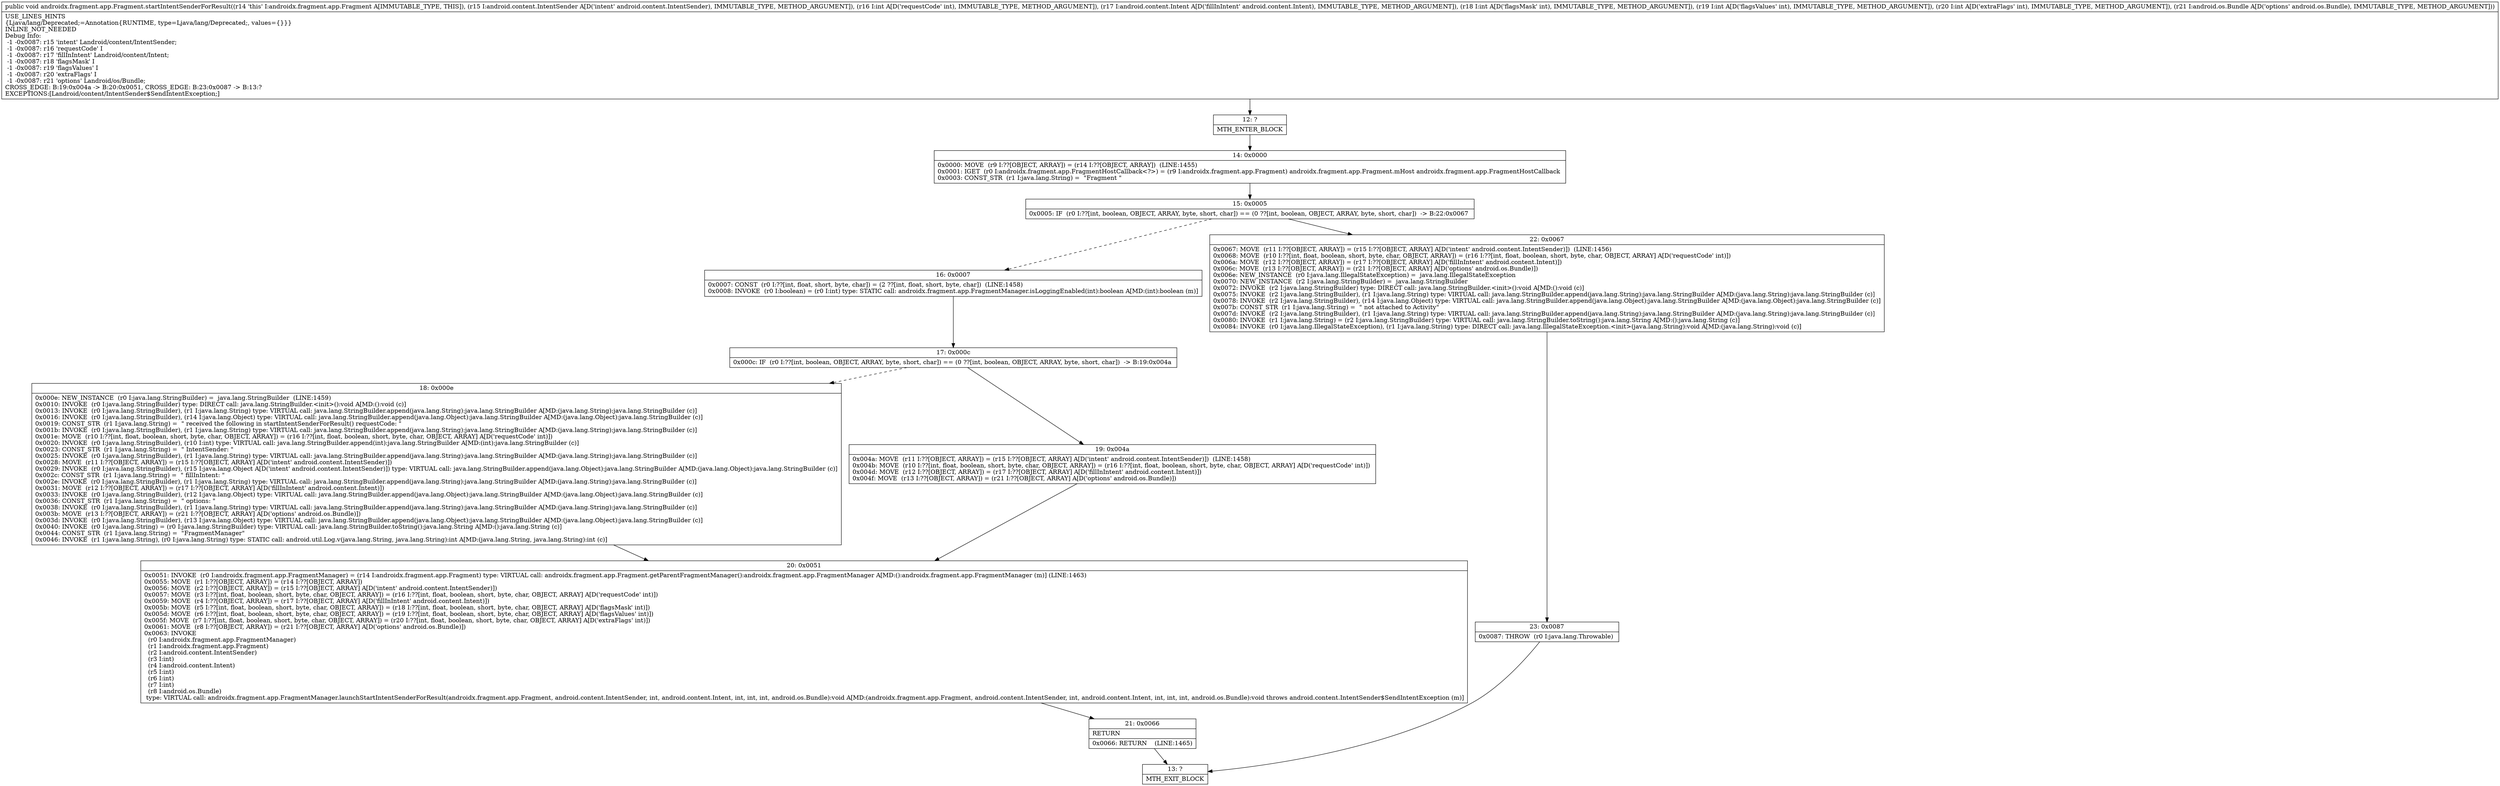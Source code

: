 digraph "CFG forandroidx.fragment.app.Fragment.startIntentSenderForResult(Landroid\/content\/IntentSender;ILandroid\/content\/Intent;IIILandroid\/os\/Bundle;)V" {
Node_12 [shape=record,label="{12\:\ ?|MTH_ENTER_BLOCK\l}"];
Node_14 [shape=record,label="{14\:\ 0x0000|0x0000: MOVE  (r9 I:??[OBJECT, ARRAY]) = (r14 I:??[OBJECT, ARRAY])  (LINE:1455)\l0x0001: IGET  (r0 I:androidx.fragment.app.FragmentHostCallback\<?\>) = (r9 I:androidx.fragment.app.Fragment) androidx.fragment.app.Fragment.mHost androidx.fragment.app.FragmentHostCallback \l0x0003: CONST_STR  (r1 I:java.lang.String) =  \"Fragment \" \l}"];
Node_15 [shape=record,label="{15\:\ 0x0005|0x0005: IF  (r0 I:??[int, boolean, OBJECT, ARRAY, byte, short, char]) == (0 ??[int, boolean, OBJECT, ARRAY, byte, short, char])  \-\> B:22:0x0067 \l}"];
Node_16 [shape=record,label="{16\:\ 0x0007|0x0007: CONST  (r0 I:??[int, float, short, byte, char]) = (2 ??[int, float, short, byte, char])  (LINE:1458)\l0x0008: INVOKE  (r0 I:boolean) = (r0 I:int) type: STATIC call: androidx.fragment.app.FragmentManager.isLoggingEnabled(int):boolean A[MD:(int):boolean (m)]\l}"];
Node_17 [shape=record,label="{17\:\ 0x000c|0x000c: IF  (r0 I:??[int, boolean, OBJECT, ARRAY, byte, short, char]) == (0 ??[int, boolean, OBJECT, ARRAY, byte, short, char])  \-\> B:19:0x004a \l}"];
Node_18 [shape=record,label="{18\:\ 0x000e|0x000e: NEW_INSTANCE  (r0 I:java.lang.StringBuilder) =  java.lang.StringBuilder  (LINE:1459)\l0x0010: INVOKE  (r0 I:java.lang.StringBuilder) type: DIRECT call: java.lang.StringBuilder.\<init\>():void A[MD:():void (c)]\l0x0013: INVOKE  (r0 I:java.lang.StringBuilder), (r1 I:java.lang.String) type: VIRTUAL call: java.lang.StringBuilder.append(java.lang.String):java.lang.StringBuilder A[MD:(java.lang.String):java.lang.StringBuilder (c)]\l0x0016: INVOKE  (r0 I:java.lang.StringBuilder), (r14 I:java.lang.Object) type: VIRTUAL call: java.lang.StringBuilder.append(java.lang.Object):java.lang.StringBuilder A[MD:(java.lang.Object):java.lang.StringBuilder (c)]\l0x0019: CONST_STR  (r1 I:java.lang.String) =  \" received the following in startIntentSenderForResult() requestCode: \" \l0x001b: INVOKE  (r0 I:java.lang.StringBuilder), (r1 I:java.lang.String) type: VIRTUAL call: java.lang.StringBuilder.append(java.lang.String):java.lang.StringBuilder A[MD:(java.lang.String):java.lang.StringBuilder (c)]\l0x001e: MOVE  (r10 I:??[int, float, boolean, short, byte, char, OBJECT, ARRAY]) = (r16 I:??[int, float, boolean, short, byte, char, OBJECT, ARRAY] A[D('requestCode' int)]) \l0x0020: INVOKE  (r0 I:java.lang.StringBuilder), (r10 I:int) type: VIRTUAL call: java.lang.StringBuilder.append(int):java.lang.StringBuilder A[MD:(int):java.lang.StringBuilder (c)]\l0x0023: CONST_STR  (r1 I:java.lang.String) =  \" IntentSender: \" \l0x0025: INVOKE  (r0 I:java.lang.StringBuilder), (r1 I:java.lang.String) type: VIRTUAL call: java.lang.StringBuilder.append(java.lang.String):java.lang.StringBuilder A[MD:(java.lang.String):java.lang.StringBuilder (c)]\l0x0028: MOVE  (r11 I:??[OBJECT, ARRAY]) = (r15 I:??[OBJECT, ARRAY] A[D('intent' android.content.IntentSender)]) \l0x0029: INVOKE  (r0 I:java.lang.StringBuilder), (r15 I:java.lang.Object A[D('intent' android.content.IntentSender)]) type: VIRTUAL call: java.lang.StringBuilder.append(java.lang.Object):java.lang.StringBuilder A[MD:(java.lang.Object):java.lang.StringBuilder (c)]\l0x002c: CONST_STR  (r1 I:java.lang.String) =  \" fillInIntent: \" \l0x002e: INVOKE  (r0 I:java.lang.StringBuilder), (r1 I:java.lang.String) type: VIRTUAL call: java.lang.StringBuilder.append(java.lang.String):java.lang.StringBuilder A[MD:(java.lang.String):java.lang.StringBuilder (c)]\l0x0031: MOVE  (r12 I:??[OBJECT, ARRAY]) = (r17 I:??[OBJECT, ARRAY] A[D('fillInIntent' android.content.Intent)]) \l0x0033: INVOKE  (r0 I:java.lang.StringBuilder), (r12 I:java.lang.Object) type: VIRTUAL call: java.lang.StringBuilder.append(java.lang.Object):java.lang.StringBuilder A[MD:(java.lang.Object):java.lang.StringBuilder (c)]\l0x0036: CONST_STR  (r1 I:java.lang.String) =  \" options: \" \l0x0038: INVOKE  (r0 I:java.lang.StringBuilder), (r1 I:java.lang.String) type: VIRTUAL call: java.lang.StringBuilder.append(java.lang.String):java.lang.StringBuilder A[MD:(java.lang.String):java.lang.StringBuilder (c)]\l0x003b: MOVE  (r13 I:??[OBJECT, ARRAY]) = (r21 I:??[OBJECT, ARRAY] A[D('options' android.os.Bundle)]) \l0x003d: INVOKE  (r0 I:java.lang.StringBuilder), (r13 I:java.lang.Object) type: VIRTUAL call: java.lang.StringBuilder.append(java.lang.Object):java.lang.StringBuilder A[MD:(java.lang.Object):java.lang.StringBuilder (c)]\l0x0040: INVOKE  (r0 I:java.lang.String) = (r0 I:java.lang.StringBuilder) type: VIRTUAL call: java.lang.StringBuilder.toString():java.lang.String A[MD:():java.lang.String (c)]\l0x0044: CONST_STR  (r1 I:java.lang.String) =  \"FragmentManager\" \l0x0046: INVOKE  (r1 I:java.lang.String), (r0 I:java.lang.String) type: STATIC call: android.util.Log.v(java.lang.String, java.lang.String):int A[MD:(java.lang.String, java.lang.String):int (c)]\l}"];
Node_20 [shape=record,label="{20\:\ 0x0051|0x0051: INVOKE  (r0 I:androidx.fragment.app.FragmentManager) = (r14 I:androidx.fragment.app.Fragment) type: VIRTUAL call: androidx.fragment.app.Fragment.getParentFragmentManager():androidx.fragment.app.FragmentManager A[MD:():androidx.fragment.app.FragmentManager (m)] (LINE:1463)\l0x0055: MOVE  (r1 I:??[OBJECT, ARRAY]) = (r14 I:??[OBJECT, ARRAY]) \l0x0056: MOVE  (r2 I:??[OBJECT, ARRAY]) = (r15 I:??[OBJECT, ARRAY] A[D('intent' android.content.IntentSender)]) \l0x0057: MOVE  (r3 I:??[int, float, boolean, short, byte, char, OBJECT, ARRAY]) = (r16 I:??[int, float, boolean, short, byte, char, OBJECT, ARRAY] A[D('requestCode' int)]) \l0x0059: MOVE  (r4 I:??[OBJECT, ARRAY]) = (r17 I:??[OBJECT, ARRAY] A[D('fillInIntent' android.content.Intent)]) \l0x005b: MOVE  (r5 I:??[int, float, boolean, short, byte, char, OBJECT, ARRAY]) = (r18 I:??[int, float, boolean, short, byte, char, OBJECT, ARRAY] A[D('flagsMask' int)]) \l0x005d: MOVE  (r6 I:??[int, float, boolean, short, byte, char, OBJECT, ARRAY]) = (r19 I:??[int, float, boolean, short, byte, char, OBJECT, ARRAY] A[D('flagsValues' int)]) \l0x005f: MOVE  (r7 I:??[int, float, boolean, short, byte, char, OBJECT, ARRAY]) = (r20 I:??[int, float, boolean, short, byte, char, OBJECT, ARRAY] A[D('extraFlags' int)]) \l0x0061: MOVE  (r8 I:??[OBJECT, ARRAY]) = (r21 I:??[OBJECT, ARRAY] A[D('options' android.os.Bundle)]) \l0x0063: INVOKE  \l  (r0 I:androidx.fragment.app.FragmentManager)\l  (r1 I:androidx.fragment.app.Fragment)\l  (r2 I:android.content.IntentSender)\l  (r3 I:int)\l  (r4 I:android.content.Intent)\l  (r5 I:int)\l  (r6 I:int)\l  (r7 I:int)\l  (r8 I:android.os.Bundle)\l type: VIRTUAL call: androidx.fragment.app.FragmentManager.launchStartIntentSenderForResult(androidx.fragment.app.Fragment, android.content.IntentSender, int, android.content.Intent, int, int, int, android.os.Bundle):void A[MD:(androidx.fragment.app.Fragment, android.content.IntentSender, int, android.content.Intent, int, int, int, android.os.Bundle):void throws android.content.IntentSender$SendIntentException (m)]\l}"];
Node_21 [shape=record,label="{21\:\ 0x0066|RETURN\l|0x0066: RETURN    (LINE:1465)\l}"];
Node_13 [shape=record,label="{13\:\ ?|MTH_EXIT_BLOCK\l}"];
Node_19 [shape=record,label="{19\:\ 0x004a|0x004a: MOVE  (r11 I:??[OBJECT, ARRAY]) = (r15 I:??[OBJECT, ARRAY] A[D('intent' android.content.IntentSender)])  (LINE:1458)\l0x004b: MOVE  (r10 I:??[int, float, boolean, short, byte, char, OBJECT, ARRAY]) = (r16 I:??[int, float, boolean, short, byte, char, OBJECT, ARRAY] A[D('requestCode' int)]) \l0x004d: MOVE  (r12 I:??[OBJECT, ARRAY]) = (r17 I:??[OBJECT, ARRAY] A[D('fillInIntent' android.content.Intent)]) \l0x004f: MOVE  (r13 I:??[OBJECT, ARRAY]) = (r21 I:??[OBJECT, ARRAY] A[D('options' android.os.Bundle)]) \l}"];
Node_22 [shape=record,label="{22\:\ 0x0067|0x0067: MOVE  (r11 I:??[OBJECT, ARRAY]) = (r15 I:??[OBJECT, ARRAY] A[D('intent' android.content.IntentSender)])  (LINE:1456)\l0x0068: MOVE  (r10 I:??[int, float, boolean, short, byte, char, OBJECT, ARRAY]) = (r16 I:??[int, float, boolean, short, byte, char, OBJECT, ARRAY] A[D('requestCode' int)]) \l0x006a: MOVE  (r12 I:??[OBJECT, ARRAY]) = (r17 I:??[OBJECT, ARRAY] A[D('fillInIntent' android.content.Intent)]) \l0x006c: MOVE  (r13 I:??[OBJECT, ARRAY]) = (r21 I:??[OBJECT, ARRAY] A[D('options' android.os.Bundle)]) \l0x006e: NEW_INSTANCE  (r0 I:java.lang.IllegalStateException) =  java.lang.IllegalStateException \l0x0070: NEW_INSTANCE  (r2 I:java.lang.StringBuilder) =  java.lang.StringBuilder \l0x0072: INVOKE  (r2 I:java.lang.StringBuilder) type: DIRECT call: java.lang.StringBuilder.\<init\>():void A[MD:():void (c)]\l0x0075: INVOKE  (r2 I:java.lang.StringBuilder), (r1 I:java.lang.String) type: VIRTUAL call: java.lang.StringBuilder.append(java.lang.String):java.lang.StringBuilder A[MD:(java.lang.String):java.lang.StringBuilder (c)]\l0x0078: INVOKE  (r2 I:java.lang.StringBuilder), (r14 I:java.lang.Object) type: VIRTUAL call: java.lang.StringBuilder.append(java.lang.Object):java.lang.StringBuilder A[MD:(java.lang.Object):java.lang.StringBuilder (c)]\l0x007b: CONST_STR  (r1 I:java.lang.String) =  \" not attached to Activity\" \l0x007d: INVOKE  (r2 I:java.lang.StringBuilder), (r1 I:java.lang.String) type: VIRTUAL call: java.lang.StringBuilder.append(java.lang.String):java.lang.StringBuilder A[MD:(java.lang.String):java.lang.StringBuilder (c)]\l0x0080: INVOKE  (r1 I:java.lang.String) = (r2 I:java.lang.StringBuilder) type: VIRTUAL call: java.lang.StringBuilder.toString():java.lang.String A[MD:():java.lang.String (c)]\l0x0084: INVOKE  (r0 I:java.lang.IllegalStateException), (r1 I:java.lang.String) type: DIRECT call: java.lang.IllegalStateException.\<init\>(java.lang.String):void A[MD:(java.lang.String):void (c)]\l}"];
Node_23 [shape=record,label="{23\:\ 0x0087|0x0087: THROW  (r0 I:java.lang.Throwable) \l}"];
MethodNode[shape=record,label="{public void androidx.fragment.app.Fragment.startIntentSenderForResult((r14 'this' I:androidx.fragment.app.Fragment A[IMMUTABLE_TYPE, THIS]), (r15 I:android.content.IntentSender A[D('intent' android.content.IntentSender), IMMUTABLE_TYPE, METHOD_ARGUMENT]), (r16 I:int A[D('requestCode' int), IMMUTABLE_TYPE, METHOD_ARGUMENT]), (r17 I:android.content.Intent A[D('fillInIntent' android.content.Intent), IMMUTABLE_TYPE, METHOD_ARGUMENT]), (r18 I:int A[D('flagsMask' int), IMMUTABLE_TYPE, METHOD_ARGUMENT]), (r19 I:int A[D('flagsValues' int), IMMUTABLE_TYPE, METHOD_ARGUMENT]), (r20 I:int A[D('extraFlags' int), IMMUTABLE_TYPE, METHOD_ARGUMENT]), (r21 I:android.os.Bundle A[D('options' android.os.Bundle), IMMUTABLE_TYPE, METHOD_ARGUMENT]))  | USE_LINES_HINTS\l\{Ljava\/lang\/Deprecated;=Annotation\{RUNTIME, type=Ljava\/lang\/Deprecated;, values=\{\}\}\}\lINLINE_NOT_NEEDED\lDebug Info:\l  \-1 \-0x0087: r15 'intent' Landroid\/content\/IntentSender;\l  \-1 \-0x0087: r16 'requestCode' I\l  \-1 \-0x0087: r17 'fillInIntent' Landroid\/content\/Intent;\l  \-1 \-0x0087: r18 'flagsMask' I\l  \-1 \-0x0087: r19 'flagsValues' I\l  \-1 \-0x0087: r20 'extraFlags' I\l  \-1 \-0x0087: r21 'options' Landroid\/os\/Bundle;\lCROSS_EDGE: B:19:0x004a \-\> B:20:0x0051, CROSS_EDGE: B:23:0x0087 \-\> B:13:?\lEXCEPTIONS:[Landroid\/content\/IntentSender$SendIntentException;]\l}"];
MethodNode -> Node_12;Node_12 -> Node_14;
Node_14 -> Node_15;
Node_15 -> Node_16[style=dashed];
Node_15 -> Node_22;
Node_16 -> Node_17;
Node_17 -> Node_18[style=dashed];
Node_17 -> Node_19;
Node_18 -> Node_20;
Node_20 -> Node_21;
Node_21 -> Node_13;
Node_19 -> Node_20;
Node_22 -> Node_23;
Node_23 -> Node_13;
}

